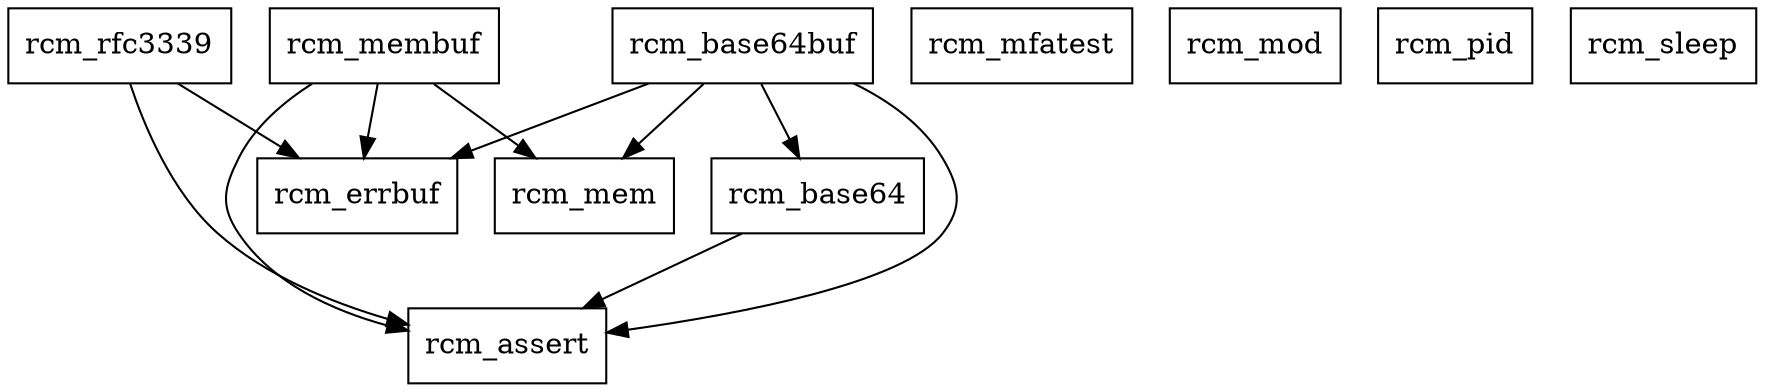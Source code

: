 strict digraph {
  rcm_assert [shape=box]
  rcm_base64 [shape=box]
  rcm_base64buf [shape=box]
  rcm_errbuf [shape=box]
  rcm_mem [shape=box]
  rcm_membuf [shape=box]
  rcm_mfatest [shape=box]
  rcm_mod [shape=box]
  rcm_pid [shape=box]
  rcm_rfc3339 [shape=box]
  rcm_sleep [shape=box]
  rcm_base64 -> rcm_assert
  rcm_base64buf -> rcm_assert
  rcm_base64buf -> rcm_base64
  rcm_base64buf -> rcm_errbuf
  rcm_base64buf -> rcm_mem
  rcm_membuf -> rcm_assert
  rcm_membuf -> rcm_errbuf
  rcm_membuf -> rcm_mem
  rcm_rfc3339 -> rcm_assert
  rcm_rfc3339 -> rcm_errbuf
}
